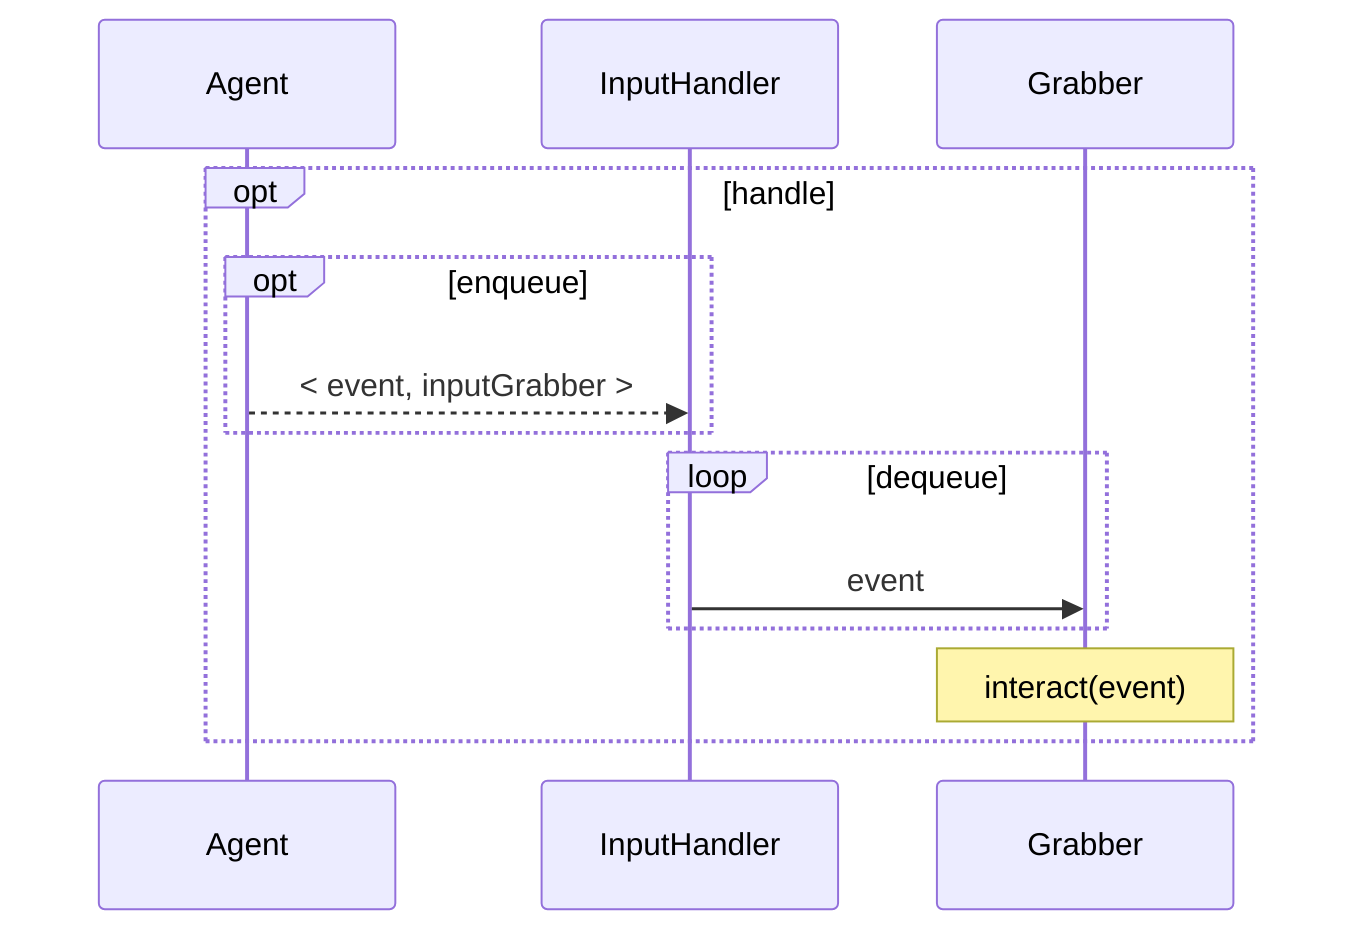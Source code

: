 sequenceDiagram
    opt handle
        opt enqueue
           Agent-->>InputHandler: < event, inputGrabber >
        end
        loop dequeue
          InputHandler->>Grabber: event
        end
        Note over Grabber: interact(event)
    end